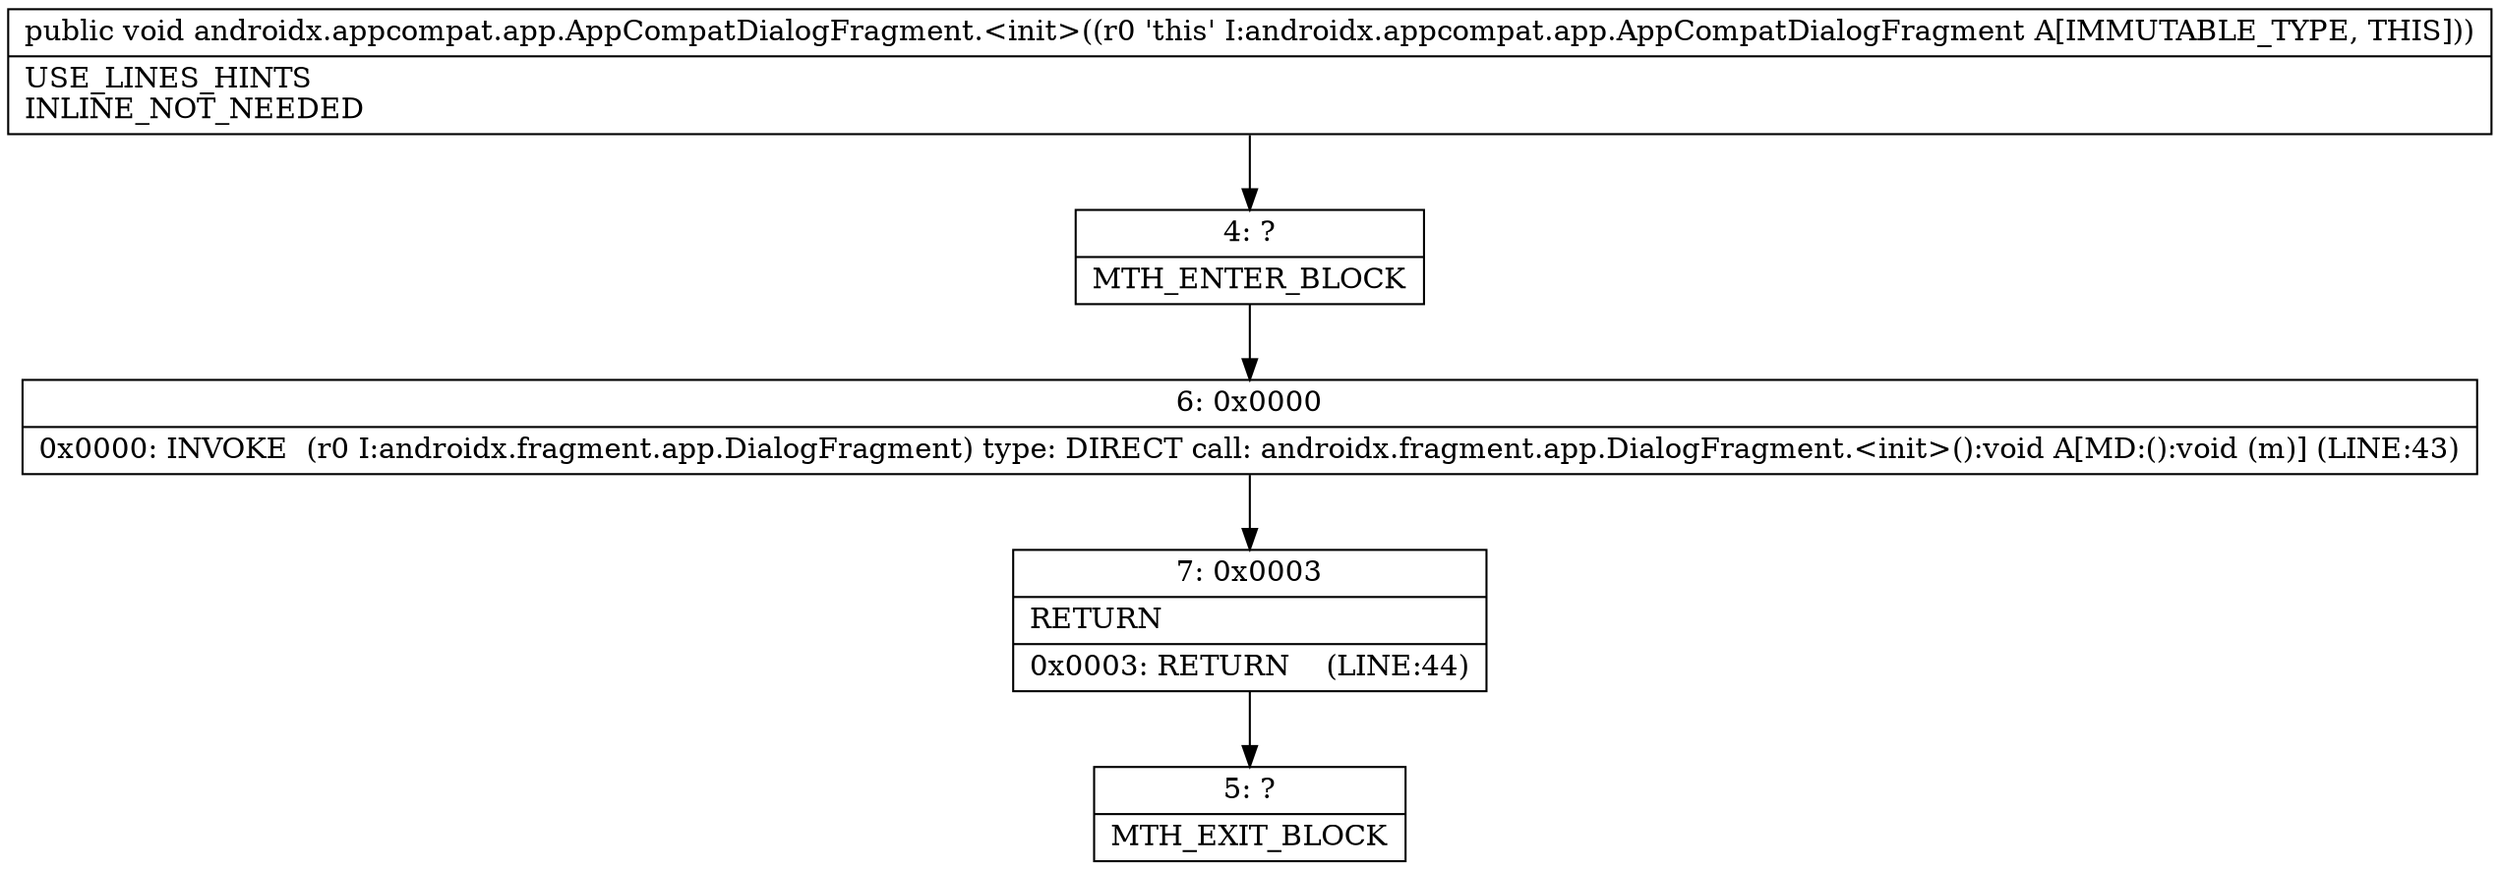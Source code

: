 digraph "CFG forandroidx.appcompat.app.AppCompatDialogFragment.\<init\>()V" {
Node_4 [shape=record,label="{4\:\ ?|MTH_ENTER_BLOCK\l}"];
Node_6 [shape=record,label="{6\:\ 0x0000|0x0000: INVOKE  (r0 I:androidx.fragment.app.DialogFragment) type: DIRECT call: androidx.fragment.app.DialogFragment.\<init\>():void A[MD:():void (m)] (LINE:43)\l}"];
Node_7 [shape=record,label="{7\:\ 0x0003|RETURN\l|0x0003: RETURN    (LINE:44)\l}"];
Node_5 [shape=record,label="{5\:\ ?|MTH_EXIT_BLOCK\l}"];
MethodNode[shape=record,label="{public void androidx.appcompat.app.AppCompatDialogFragment.\<init\>((r0 'this' I:androidx.appcompat.app.AppCompatDialogFragment A[IMMUTABLE_TYPE, THIS]))  | USE_LINES_HINTS\lINLINE_NOT_NEEDED\l}"];
MethodNode -> Node_4;Node_4 -> Node_6;
Node_6 -> Node_7;
Node_7 -> Node_5;
}

